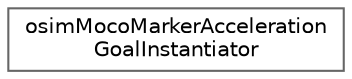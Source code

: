digraph "Graphical Class Hierarchy"
{
 // LATEX_PDF_SIZE
  bgcolor="transparent";
  edge [fontname=Helvetica,fontsize=10,labelfontname=Helvetica,labelfontsize=10];
  node [fontname=Helvetica,fontsize=10,shape=box,height=0.2,width=0.4];
  rankdir="LR";
  Node0 [id="Node000000",label="osimMocoMarkerAcceleration\lGoalInstantiator",height=0.2,width=0.4,color="grey40", fillcolor="white", style="filled",URL="$classosim_moco_marker_acceleration_goal_instantiator.html",tooltip=" "];
}
